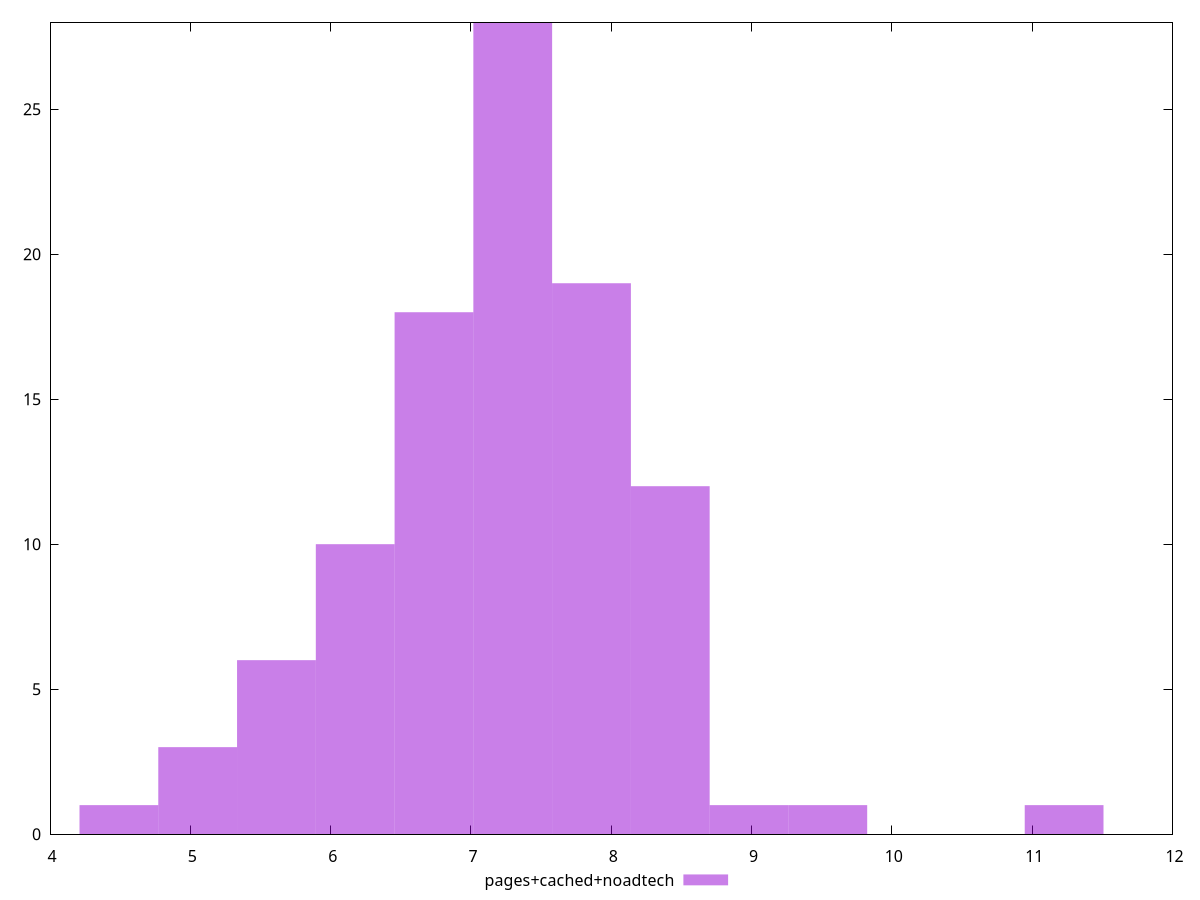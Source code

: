 $_pagesCachedNoadtech <<EOF
7.297911357781821 28
7.859289154534269 19
6.736533561029374 18
8.420666951286718 12
6.175155764276926 10
9.543422544791612 1
11.227555935048956 1
4.4910223740195825 1
5.05240017077203 3
8.982044748039165 1
5.613777967524478 6
EOF
set key outside below
set terminal pngcairo
set output "report_00004_2020-11-02T20-21-41.718Z/network-server-latency/pages+cached+noadtech//raw_hist.png"
set yrange [0:28]
set boxwidth 0.5613777967524478
set style fill transparent solid 0.5 noborder
plot $_pagesCachedNoadtech title "pages+cached+noadtech" with boxes ,